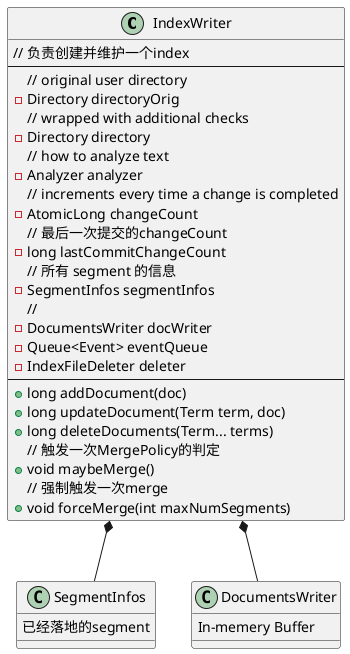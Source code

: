 @startuml
class IndexWriter{
    // 负责创建并维护一个index
    ---
    // original user directory
    -Directory directoryOrig
    // wrapped with additional checks
    -Directory directory
    // how to analyze text
    -Analyzer analyzer
    // increments every time a change is completed
    -AtomicLong changeCount
    // 最后一次提交的changeCount
    -long lastCommitChangeCount
    // 所有 segment 的信息
    -SegmentInfos segmentInfos
    //
    -DocumentsWriter docWriter
    -Queue<Event> eventQueue
    -IndexFileDeleter deleter
    ---
    +long addDocument(doc)
    +long updateDocument(Term term, doc)
    +long deleteDocuments(Term... terms)
    // 触发一次MergePolicy的判定
    +void maybeMerge()
    // 强制触发一次merge
    +void forceMerge(int maxNumSegments)
}

class SegmentInfos{
    已经落地的segment
}

class DocumentsWriter{
    In-memery Buffer
}

IndexWriter *-- SegmentInfos
IndexWriter *-- DocumentsWriter
@enduml